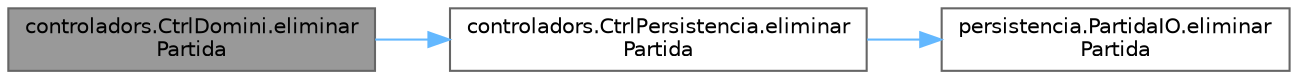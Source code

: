 digraph "controladors.CtrlDomini.eliminarPartida"
{
 // INTERACTIVE_SVG=YES
 // LATEX_PDF_SIZE
  bgcolor="transparent";
  edge [fontname=Helvetica,fontsize=10,labelfontname=Helvetica,labelfontsize=10];
  node [fontname=Helvetica,fontsize=10,shape=box,height=0.2,width=0.4];
  rankdir="LR";
  Node1 [id="Node000001",label="controladors.CtrlDomini.eliminar\lPartida",height=0.2,width=0.4,color="gray40", fillcolor="grey60", style="filled", fontcolor="black",tooltip="Elimina el .json de la partida indicada al paràmetre."];
  Node1 -> Node2 [id="edge1_Node000001_Node000002",color="steelblue1",style="solid",tooltip=" "];
  Node2 [id="Node000002",label="controladors.CtrlPersistencia.eliminar\lPartida",height=0.2,width=0.4,color="grey40", fillcolor="white", style="filled",URL="$classcontroladors_1_1_ctrl_persistencia.html#a3daeaccbdea3d7d1f4cae106f952bb70",tooltip="Elimina una partida de l'emmagatzematge persistent."];
  Node2 -> Node3 [id="edge2_Node000002_Node000003",color="steelblue1",style="solid",tooltip=" "];
  Node3 [id="Node000003",label="persistencia.PartidaIO.eliminar\lPartida",height=0.2,width=0.4,color="grey40", fillcolor="white", style="filled",URL="$classpersistencia_1_1_partida_i_o.html#a5c2c99bab58abf77d06e20995a12080f",tooltip="Elimina una partida esborrant el seu fitxer JSON."];
}
